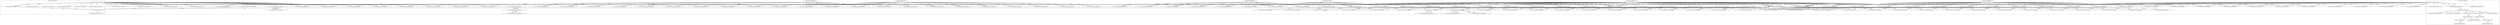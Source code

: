 digraph G {
	"10.1.80.1:47806#ServerID_OuterContainerID"->"1_fwatchdog#ServerID_76c96688d7-8jks8"[ label="GET" ];
	"10.1.80.1:46016#ServerID_OuterContainerID"->"1_fwatchdog#ServerID_8665dd9487-lgsqw"[ label="GET" ];
	"1_fwatchdog#ServerID_8665dd9487-lgsqw"->"10.1.80.1:46014#ServerID_OuterContainerID"[ label="RESPONSE" ];
	"10.1.80.1:46752#ServerID_OuterContainerID"->"1_fwatchdog#ServerID_6df85d7674-2kqrj"[ label="GET" ];
	"10.1.80.1:46014#ServerID_OuterContainerID"->"1_fwatchdog#ServerID_8665dd9487-lgsqw"[ label="GET" ];
	"1_fwatchdog#ServerID_76c96688d7-8jks8"->"10.1.80.1:47806#ServerID_OuterContainerID"[ label="RESPONSE" ];
	"10.1.80.1:47804#ServerID_OuterContainerID"->"1_fwatchdog#ServerID_76c96688d7-8jks8"[ label="GET" ];
	"1_fwatchdog#ServerID_76c96688d7-8jks8"->"10.1.80.1:47804#ServerID_OuterContainerID"[ label="RESPONSE" ];
	"1_fwatchdog#ServerID_8665dd9487-lgsqw"->"10.1.80.1:46016#ServerID_OuterContainerID"[ label="RESPONSE" ];
	"10.1.80.1:46750#ServerID_OuterContainerID"->"1_fwatchdog#ServerID_6df85d7674-2kqrj"[ label="GET" ];
	"1_fwatchdog#ServerID_6df85d7674-2kqrj"->"10.1.80.1:46752#ServerID_OuterContainerID"[ label="RESPONSE" ];
	"1_fwatchdog#ServerID_6df85d7674-2kqrj"->"10.1.80.1:46750#ServerID_OuterContainerID"[ label="RESPONSE" ];
	"10.1.80.1:60210#ServerID_OuterContainerID"->"1_fwatchdog#ServerID_5f846fd567-w7nbt"[ label="GET" ];
	"1_fwatchdog#ServerID_5f846fd567-w7nbt"->"10.1.80.1:60210#ServerID_OuterContainerID"[ label="RESPONSE" ];
	"10.1.80.1:60208#ServerID_OuterContainerID"->"1_fwatchdog#ServerID_5f846fd567-w7nbt"[ label="GET" ];
	"1_fwatchdog#ServerID_5f846fd567-w7nbt"->"10.1.80.1:60208#ServerID_OuterContainerID"[ label="RESPONSE" ];
	"10.1.80.1:47838#ServerID_OuterContainerID"->"1_fwatchdog#ServerID_76c96688d7-8jks8"[ label="GET" ];
	"10.1.80.1:47836#ServerID_OuterContainerID"->"1_fwatchdog#ServerID_76c96688d7-8jks8"[ label="GET" ];
	"1_fwatchdog#ServerID_76c96688d7-8jks8"->"10.1.80.1:47838#ServerID_OuterContainerID"[ label="RESPONSE" ];
	"1_fwatchdog#ServerID_76c96688d7-8jks8"->"10.1.80.1:47836#ServerID_OuterContainerID"[ label="RESPONSE" ];
	"10.1.80.1:46780#ServerID_OuterContainerID"->"1_fwatchdog#ServerID_6df85d7674-2kqrj"[ label="GET" ];
	"10.1.80.1:46778#ServerID_OuterContainerID"->"1_fwatchdog#ServerID_6df85d7674-2kqrj"[ label="GET" ];
	"1_fwatchdog#ServerID_6df85d7674-2kqrj"->"10.1.80.1:46778#ServerID_OuterContainerID"[ label="RESPONSE" ];
	"1_fwatchdog#ServerID_6df85d7674-2kqrj"->"10.1.80.1:46780#ServerID_OuterContainerID"[ label="RESPONSE" ];
	"10.1.80.1:46052#ServerID_OuterContainerID"->"1_fwatchdog#ServerID_8665dd9487-lgsqw"[ label="GET" ];
	"1_fwatchdog#ServerID_8665dd9487-lgsqw"->"10.1.80.1:46052#ServerID_OuterContainerID"[ label="RESPONSE" ];
	"10.1.80.1:60242#ServerID_OuterContainerID"->"1_fwatchdog#ServerID_5f846fd567-w7nbt"[ label="GET" ];
	"10.1.80.1:60240#ServerID_OuterContainerID"->"1_fwatchdog#ServerID_5f846fd567-w7nbt"[ label="GET" ];
	"10.1.80.1:46050#ServerID_OuterContainerID"->"1_fwatchdog#ServerID_8665dd9487-lgsqw"[ label="GET" ];
	"1_fwatchdog#ServerID_8665dd9487-lgsqw"->"10.1.80.1:46050#ServerID_OuterContainerID"[ label="RESPONSE" ];
	"1_fwatchdog#ServerID_5f846fd567-w7nbt"->"10.1.80.1:60240#ServerID_OuterContainerID"[ label="RESPONSE" ];
	"1_fwatchdog#ServerID_5f846fd567-w7nbt"->"10.1.80.1:60242#ServerID_OuterContainerID"[ label="RESPONSE" ];
	"10.1.80.1:47872#ServerID_OuterContainerID"->"1_fwatchdog#ServerID_76c96688d7-8jks8"[ label="GET" ];
	"10.1.80.1:47870#ServerID_OuterContainerID"->"1_fwatchdog#ServerID_76c96688d7-8jks8"[ label="GET" ];
	"1_fwatchdog#ServerID_76c96688d7-8jks8"->"10.1.80.1:47872#ServerID_OuterContainerID"[ label="RESPONSE" ];
	"1_fwatchdog#ServerID_76c96688d7-8jks8"->"10.1.80.1:47870#ServerID_OuterContainerID"[ label="RESPONSE" ];
	"10.1.80.1:46080#ServerID_OuterContainerID"->"1_fwatchdog#ServerID_8665dd9487-lgsqw"[ label="GET" ];
	"1_fwatchdog#ServerID_8665dd9487-lgsqw"->"10.1.80.1:46080#ServerID_OuterContainerID"[ label="RESPONSE" ];
	"10.1.80.1:46816#ServerID_OuterContainerID"->"1_fwatchdog#ServerID_6df85d7674-2kqrj"[ label="GET" ];
	"10.1.80.1:46814#ServerID_OuterContainerID"->"1_fwatchdog#ServerID_6df85d7674-2kqrj"[ label="GET" ];
	"1_fwatchdog#ServerID_6df85d7674-2kqrj"->"10.1.80.1:46816#ServerID_OuterContainerID"[ label="RESPONSE" ];
	"10.1.80.1:46086#ServerID_OuterContainerID"->"1_fwatchdog#ServerID_8665dd9487-lgsqw"[ label="GET" ];
	"1_fwatchdog#ServerID_6df85d7674-2kqrj"->"10.1.80.1:46814#ServerID_OuterContainerID"[ label="RESPONSE" ];
	"1_fwatchdog#ServerID_8665dd9487-lgsqw"->"10.1.80.1:46086#ServerID_OuterContainerID"[ label="RESPONSE" ];
	"10.1.80.1:60274#ServerID_OuterContainerID"->"1_fwatchdog#ServerID_5f846fd567-w7nbt"[ label="GET" ];
	"10.1.80.1:60276#ServerID_OuterContainerID"->"1_fwatchdog#ServerID_5f846fd567-w7nbt"[ label="GET" ];
	"1_fwatchdog#ServerID_5f846fd567-w7nbt"->"10.1.80.1:60276#ServerID_OuterContainerID"[ label="RESPONSE" ];
	"1_fwatchdog#ServerID_5f846fd567-w7nbt"->"10.1.80.1:60274#ServerID_OuterContainerID"[ label="RESPONSE" ];
	"10.1.80.247:46012#ServerID_OuterContainerID"->"1_fwatchdog#ServerID_6df85d7674-2kqrj"[ label="POST" ];
	"10.1.80.247:46018#ServerID_OuterContainerID"->"1_fwatchdog#ServerID_6df85d7674-2kqrj"[ label="POST" ];
	"10.1.80.247:46030#ServerID_OuterContainerID"->"1_fwatchdog#ServerID_6df85d7674-2kqrj"[ label="POST" ];
	"10.1.80.247:46040#ServerID_OuterContainerID"->"1_fwatchdog#ServerID_6df85d7674-2kqrj"[ label="POST" ];
	"10.1.80.247:46056#ServerID_OuterContainerID"->"1_fwatchdog#ServerID_6df85d7674-2kqrj"[ label="POST" ];
	"1_fwatchdog#ServerID_6df85d7674-2kqrj"->"gateway:8080#ServerID_OuterContainerID"[ label="POST" ];
	"1_fwatchdog#ServerID_6df85d7674-2kqrj"->"10.1.80.247:8080#ServerID_OuterContainerID"[ label="POST" ];
	"1_fwatchdog#ServerID_6df85d7674-2kqrj"->"gateway:8080#ServerID_OuterContainerID"[ label="POST" ];
	"1_fwatchdog#ServerID_6df85d7674-2kqrj"->"10.1.80.247:8080#ServerID_OuterContainerID"[ label="POST" ];
	"1_fwatchdog#ServerID_6df85d7674-2kqrj"->"gateway:8080#ServerID_OuterContainerID"[ label="POST" ];
	"1_fwatchdog#ServerID_6df85d7674-2kqrj"->"10.1.80.247:8080#ServerID_OuterContainerID"[ label="POST" ];
	"1_fwatchdog#ServerID_6df85d7674-2kqrj"->"gateway:8080#ServerID_OuterContainerID"[ label="POST" ];
	"1_fwatchdog#ServerID_6df85d7674-2kqrj"->"10.1.80.247:8080#ServerID_OuterContainerID"[ label="POST" ];
	"1_fwatchdog#ServerID_6df85d7674-2kqrj"->"10.1.80.247:8080#ServerID_OuterContainerID"[ label="POST" ];
	"1_fwatchdog#ServerID_6df85d7674-2kqrj"->"gateway:8080#ServerID_OuterContainerID"[ label="POST" ];
	"10.1.80.247:48036#ServerID_OuterContainerID"->"1_fwatchdog#ServerID_5f846fd567-w7nbt"[ label="POST" ];
	"10.1.80.247:46082#ServerID_OuterContainerID"->"1_fwatchdog#ServerID_6df85d7674-2kqrj"[ label="POST" ];
	"10.1.80.247:48048#ServerID_OuterContainerID"->"1_fwatchdog#ServerID_5f846fd567-w7nbt"[ label="POST" ];
	"10.1.80.247:48044#ServerID_OuterContainerID"->"1_fwatchdog#ServerID_5f846fd567-w7nbt"[ label="POST" ];
	"10.1.80.247:48052#ServerID_OuterContainerID"->"1_fwatchdog#ServerID_5f846fd567-w7nbt"[ label="POST" ];
	"10.1.80.247:48050#ServerID_OuterContainerID"->"1_fwatchdog#ServerID_5f846fd567-w7nbt"[ label="POST" ];
	"1_fwatchdog#ServerID_6df85d7674-2kqrj"->"gateway:8080#ServerID_OuterContainerID"[ label="POST" ];
	"1_fwatchdog#ServerID_6df85d7674-2kqrj"->"10.1.80.247:8080#ServerID_OuterContainerID"[ label="POST" ];
	"10.1.80.247:48072#ServerID_OuterContainerID"->"1_fwatchdog#ServerID_5f846fd567-w7nbt"[ label="POST" ];
	"1_fwatchdog#ServerID_5f846fd567-w7nbt"->"10.1.80.247:48036#ServerID_OuterContainerID"[ label="RESPONSE" ];
	"10.1.80.247:46134#ServerID_OuterContainerID"->"1_fwatchdog#ServerID_6df85d7674-2kqrj"[ label="POST" ];
	"10.1.80.247:8080#ServerID_OuterContainerID"->"1_fwatchdog#ServerID_6df85d7674-2kqrj"[ label="RESPONSE" ];
	"gateway:8080#ServerID_OuterContainerID"->"1_fwatchdog#ServerID_6df85d7674-2kqrj"[ label="RESPONSE" ];
	"1_fwatchdog#ServerID_5f846fd567-w7nbt"->"10.1.80.247:48044#ServerID_OuterContainerID"[ label="RESPONSE" ];
	"1_fwatchdog#ServerID_5f846fd567-w7nbt"->"10.1.80.247:48048#ServerID_OuterContainerID"[ label="RESPONSE" ];
	"1_fwatchdog#ServerID_5f846fd567-w7nbt"->"10.1.80.247:48050#ServerID_OuterContainerID"[ label="RESPONSE" ];
	"10.1.80.247:8080#ServerID_OuterContainerID"->"1_fwatchdog#ServerID_6df85d7674-2kqrj"[ label="RESPONSE" ];
	"gateway:8080#ServerID_OuterContainerID"->"1_fwatchdog#ServerID_6df85d7674-2kqrj"[ label="RESPONSE" ];
	"10.1.80.247:8080#ServerID_OuterContainerID"->"1_fwatchdog#ServerID_6df85d7674-2kqrj"[ label="RESPONSE" ];
	"gateway:8080#ServerID_OuterContainerID"->"1_fwatchdog#ServerID_6df85d7674-2kqrj"[ label="RESPONSE" ];
	"10.1.80.247:8080#ServerID_OuterContainerID"->"1_fwatchdog#ServerID_6df85d7674-2kqrj"[ label="RESPONSE" ];
	"gateway:8080#ServerID_OuterContainerID"->"1_fwatchdog#ServerID_6df85d7674-2kqrj"[ label="RESPONSE" ];
	"1_fwatchdog#ServerID_6df85d7674-2kqrj"->"10.1.80.247:46018#ServerID_OuterContainerID"[ label="RESPONSE" ];
	"1_fwatchdog#ServerID_6df85d7674-2kqrj"->"10.1.80.247:46030#ServerID_OuterContainerID"[ label="RESPONSE" ];
	"1_fwatchdog#ServerID_6df85d7674-2kqrj"->"10.1.80.247:46040#ServerID_OuterContainerID"[ label="RESPONSE" ];
	"1_fwatchdog#ServerID_6df85d7674-2kqrj"->"10.1.80.247:46056#ServerID_OuterContainerID"[ label="RESPONSE" ];
	"1_fwatchdog#ServerID_6df85d7674-2kqrj"->"gateway:8080#ServerID_OuterContainerID"[ label="POST" ];
	"1_fwatchdog#ServerID_6df85d7674-2kqrj"->"10.1.80.247:8080#ServerID_OuterContainerID"[ label="POST" ];
	"1_fwatchdog#ServerID_5f846fd567-w7nbt"->"10.1.80.247:48052#ServerID_OuterContainerID"[ label="RESPONSE" ];
	"10.1.80.247:8080#ServerID_OuterContainerID"->"1_fwatchdog#ServerID_6df85d7674-2kqrj"[ label="RESPONSE" ];
	"gateway:8080#ServerID_OuterContainerID"->"1_fwatchdog#ServerID_6df85d7674-2kqrj"[ label="RESPONSE" ];
	"10.1.80.247:48052#ServerID_OuterContainerID"->"1_fwatchdog#ServerID_5f846fd567-w7nbt"[ label="POST" ];
	"1_fwatchdog#ServerID_6df85d7674-2kqrj"->"10.1.80.247:46012#ServerID_OuterContainerID"[ label="RESPONSE" ];
	"1_fwatchdog#ServerID_5f846fd567-w7nbt"->"10.1.80.247:48052#ServerID_OuterContainerID"[ label="RESPONSE" ];
	"10.1.80.247:8080#ServerID_OuterContainerID"->"1_fwatchdog#ServerID_6df85d7674-2kqrj"[ label="RESPONSE" ];
	"gateway:8080#ServerID_OuterContainerID"->"1_fwatchdog#ServerID_6df85d7674-2kqrj"[ label="RESPONSE" ];
	"1_fwatchdog#ServerID_6df85d7674-2kqrj"->"10.1.80.247:46134#ServerID_OuterContainerID"[ label="RESPONSE" ];
	"1_fwatchdog#ServerID_5f846fd567-w7nbt"->"10.1.80.247:48072#ServerID_OuterContainerID"[ label="RESPONSE" ];
	"10.1.80.247:8080#ServerID_OuterContainerID"->"1_fwatchdog#ServerID_6df85d7674-2kqrj"[ label="RESPONSE" ];
	"gateway:8080#ServerID_OuterContainerID"->"1_fwatchdog#ServerID_6df85d7674-2kqrj"[ label="RESPONSE" ];
	"1_fwatchdog#ServerID_6df85d7674-2kqrj"->"10.1.80.247:46082#ServerID_OuterContainerID"[ label="RESPONSE" ];
	"10.1.80.247:46082#ServerID_OuterContainerID"->"1_fwatchdog#ServerID_6df85d7674-2kqrj"[ label="POST" ];
	"1_fwatchdog#ServerID_6df85d7674-2kqrj"->"gateway:8080#ServerID_OuterContainerID"[ label="POST" ];
	"1_fwatchdog#ServerID_6df85d7674-2kqrj"->"10.1.80.247:8080#ServerID_OuterContainerID"[ label="POST" ];
	"10.1.80.247:48072#ServerID_OuterContainerID"->"1_fwatchdog#ServerID_5f846fd567-w7nbt"[ label="POST" ];
	"1_fwatchdog#ServerID_6df85d7674-2kqrj"->"10.1.80.247:46082#ServerID_OuterContainerID"[ label="RESPONSE" ];
	"10.1.80.1:48040#ServerID_OuterContainerID"->"1_fwatchdog#ServerID_76c96688d7-8jks8"[ label="GET" ];
	"10.1.80.1:48038#ServerID_OuterContainerID"->"1_fwatchdog#ServerID_76c96688d7-8jks8"[ label="GET" ];
	"1_fwatchdog#ServerID_76c96688d7-8jks8"->"10.1.80.1:48038#ServerID_OuterContainerID"[ label="RESPONSE" ];
	"1_fwatchdog#ServerID_76c96688d7-8jks8"->"10.1.80.1:48040#ServerID_OuterContainerID"[ label="RESPONSE" ];
	"1_fwatchdog#ServerID_5f846fd567-w7nbt"->"10.1.80.247:48072#ServerID_OuterContainerID"[ label="RESPONSE" ];
	"10.1.80.247:8080#ServerID_OuterContainerID"->"1_fwatchdog#ServerID_6df85d7674-2kqrj"[ label="RESPONSE" ];
	"gateway:8080#ServerID_OuterContainerID"->"1_fwatchdog#ServerID_6df85d7674-2kqrj"[ label="RESPONSE" ];
	"10.1.80.247:46082#ServerID_OuterContainerID"->"1_fwatchdog#ServerID_6df85d7674-2kqrj"[ label="POST" ];
	"1_fwatchdog#ServerID_6df85d7674-2kqrj"->"gateway:8080#ServerID_OuterContainerID"[ label="POST" ];
	"1_fwatchdog#ServerID_6df85d7674-2kqrj"->"10.1.80.247:8080#ServerID_OuterContainerID"[ label="POST" ];
	"10.1.80.247:48072#ServerID_OuterContainerID"->"1_fwatchdog#ServerID_5f846fd567-w7nbt"[ label="POST" ];
	"1_fwatchdog#ServerID_5f846fd567-w7nbt"->"10.1.80.247:48072#ServerID_OuterContainerID"[ label="RESPONSE" ];
	"10.1.80.247:8080#ServerID_OuterContainerID"->"1_fwatchdog#ServerID_6df85d7674-2kqrj"[ label="RESPONSE" ];
	"gateway:8080#ServerID_OuterContainerID"->"1_fwatchdog#ServerID_6df85d7674-2kqrj"[ label="RESPONSE" ];
	"1_fwatchdog#ServerID_6df85d7674-2kqrj"->"10.1.80.247:46082#ServerID_OuterContainerID"[ label="RESPONSE" ];
	"10.1.80.1:46258#ServerID_OuterContainerID"->"1_fwatchdog#ServerID_8665dd9487-lgsqw"[ label="GET" ];
	"10.1.80.1:46256#ServerID_OuterContainerID"->"1_fwatchdog#ServerID_8665dd9487-lgsqw"[ label="GET" ];
	"1_fwatchdog#ServerID_8665dd9487-lgsqw"->"10.1.80.1:46256#ServerID_OuterContainerID"[ label="RESPONSE" ];
	"1_fwatchdog#ServerID_8665dd9487-lgsqw"->"10.1.80.1:46258#ServerID_OuterContainerID"[ label="RESPONSE" ];
	"10.1.80.1:46994#ServerID_OuterContainerID"->"1_fwatchdog#ServerID_6df85d7674-2kqrj"[ label="GET" ];
	"10.1.80.1:46992#ServerID_OuterContainerID"->"1_fwatchdog#ServerID_6df85d7674-2kqrj"[ label="GET" ];
	"1_fwatchdog#ServerID_6df85d7674-2kqrj"->"10.1.80.1:46994#ServerID_OuterContainerID"[ label="RESPONSE" ];
	"1_fwatchdog#ServerID_6df85d7674-2kqrj"->"10.1.80.1:46992#ServerID_OuterContainerID"[ label="RESPONSE" ];
	"10.1.80.1:60452#ServerID_OuterContainerID"->"1_fwatchdog#ServerID_5f846fd567-w7nbt"[ label="GET" ];
	"1_fwatchdog#ServerID_5f846fd567-w7nbt"->"10.1.80.1:60452#ServerID_OuterContainerID"[ label="RESPONSE" ];
	"10.1.80.1:60450#ServerID_OuterContainerID"->"1_fwatchdog#ServerID_5f846fd567-w7nbt"[ label="GET" ];
	"1_fwatchdog#ServerID_5f846fd567-w7nbt"->"10.1.80.1:60450#ServerID_OuterContainerID"[ label="RESPONSE" ];
	"10.1.80.247:46082#ServerID_OuterContainerID"->"1_fwatchdog#ServerID_6df85d7674-2kqrj"[ label="POST" ];
	"1_fwatchdog#ServerID_6df85d7674-2kqrj"->"gateway:8080#ServerID_OuterContainerID"[ label="POST" ];
	"1_fwatchdog#ServerID_6df85d7674-2kqrj"->"10.1.80.247:8080#ServerID_OuterContainerID"[ label="POST" ];
	"1_fwatchdog#ServerID_5f846fd567-w7nbt"->"10.1.80.247:48072#ServerID_OuterContainerID"[ label="RESPONSE" ];
	"10.1.80.247:48072#ServerID_OuterContainerID"->"1_fwatchdog#ServerID_5f846fd567-w7nbt"[ label="POST" ];
	"10.1.80.247:8080#ServerID_OuterContainerID"->"1_fwatchdog#ServerID_6df85d7674-2kqrj"[ label="RESPONSE" ];
	"gateway:8080#ServerID_OuterContainerID"->"1_fwatchdog#ServerID_6df85d7674-2kqrj"[ label="RESPONSE" ];
	"1_fwatchdog#ServerID_6df85d7674-2kqrj"->"10.1.80.247:46082#ServerID_OuterContainerID"[ label="RESPONSE" ];
	"10.1.80.247:46082#ServerID_OuterContainerID"->"1_fwatchdog#ServerID_6df85d7674-2kqrj"[ label="POST" ];
	"1_fwatchdog#ServerID_6df85d7674-2kqrj"->"gateway:8080#ServerID_OuterContainerID"[ label="POST" ];
	"10.1.80.247:48072#ServerID_OuterContainerID"->"1_fwatchdog#ServerID_5f846fd567-w7nbt"[ label="POST" ];
	"1_fwatchdog#ServerID_6df85d7674-2kqrj"->"10.1.80.247:8080#ServerID_OuterContainerID"[ label="POST" ];
	"1_fwatchdog#ServerID_5f846fd567-w7nbt"->"10.1.80.247:48072#ServerID_OuterContainerID"[ label="RESPONSE" ];
	"gateway:8080#ServerID_OuterContainerID"->"1_fwatchdog#ServerID_6df85d7674-2kqrj"[ label="RESPONSE" ];
	"10.1.80.247:8080#ServerID_OuterContainerID"->"1_fwatchdog#ServerID_6df85d7674-2kqrj"[ label="RESPONSE" ];
	"1_fwatchdog#ServerID_6df85d7674-2kqrj"->"10.1.80.247:46082#ServerID_OuterContainerID"[ label="RESPONSE" ];
	"10.1.80.247:46082#ServerID_OuterContainerID"->"1_fwatchdog#ServerID_6df85d7674-2kqrj"[ label="POST" ];
	"1_fwatchdog#ServerID_6df85d7674-2kqrj"->"gateway:8080#ServerID_OuterContainerID"[ label="POST" ];
	"1_fwatchdog#ServerID_6df85d7674-2kqrj"->"10.1.80.247:8080#ServerID_OuterContainerID"[ label="POST" ];
	"10.1.80.247:48072#ServerID_OuterContainerID"->"1_fwatchdog#ServerID_5f846fd567-w7nbt"[ label="POST" ];
	"1_fwatchdog#ServerID_5f846fd567-w7nbt"->"10.1.80.247:48072#ServerID_OuterContainerID"[ label="RESPONSE" ];
	"10.1.80.247:8080#ServerID_OuterContainerID"->"1_fwatchdog#ServerID_6df85d7674-2kqrj"[ label="RESPONSE" ];
	"gateway:8080#ServerID_OuterContainerID"->"1_fwatchdog#ServerID_6df85d7674-2kqrj"[ label="RESPONSE" ];
	"1_fwatchdog#ServerID_6df85d7674-2kqrj"->"10.1.80.247:46082#ServerID_OuterContainerID"[ label="RESPONSE" ];
	"10.1.80.247:46082#ServerID_OuterContainerID"->"1_fwatchdog#ServerID_6df85d7674-2kqrj"[ label="POST" ];
	"1_fwatchdog#ServerID_6df85d7674-2kqrj"->"gateway:8080#ServerID_OuterContainerID"[ label="POST" ];
	"1_fwatchdog#ServerID_6df85d7674-2kqrj"->"10.1.80.247:8080#ServerID_OuterContainerID"[ label="POST" ];
	"1_fwatchdog#ServerID_5f846fd567-w7nbt"->"10.1.80.247:48072#ServerID_OuterContainerID"[ label="RESPONSE" ];
	"10.1.80.247:48072#ServerID_OuterContainerID"->"1_fwatchdog#ServerID_5f846fd567-w7nbt"[ label="POST" ];
	"10.1.80.247:8080#ServerID_OuterContainerID"->"1_fwatchdog#ServerID_6df85d7674-2kqrj"[ label="RESPONSE" ];
	"gateway:8080#ServerID_OuterContainerID"->"1_fwatchdog#ServerID_6df85d7674-2kqrj"[ label="RESPONSE" ];
	"1_fwatchdog#ServerID_6df85d7674-2kqrj"->"10.1.80.247:46082#ServerID_OuterContainerID"[ label="RESPONSE" ];
	"10.1.80.247:46082#ServerID_OuterContainerID"->"1_fwatchdog#ServerID_6df85d7674-2kqrj"[ label="POST" ];
	"1_fwatchdog#ServerID_6df85d7674-2kqrj"->"gateway:8080#ServerID_OuterContainerID"[ label="POST" ];
	"1_fwatchdog#ServerID_6df85d7674-2kqrj"->"10.1.80.247:8080#ServerID_OuterContainerID"[ label="POST" ];
	"10.1.80.247:48072#ServerID_OuterContainerID"->"1_fwatchdog#ServerID_5f846fd567-w7nbt"[ label="POST" ];
	"10.1.80.1:47774#ServerID_OuterContainerID"->"1_fwatchdog#ServerID_90667071e782"[ label="read" ];
	"1_fwatchdog#ServerID_5f846fd567-w7nbt"->"10.1.80.247:48072#ServerID_OuterContainerID"[ label="RESPONSE" ];
	"10.1.80.247:8080#ServerID_OuterContainerID"->"1_fwatchdog#ServerID_6df85d7674-2kqrj"[ label="RESPONSE" ];
	"gateway:8080#ServerID_OuterContainerID"->"1_fwatchdog#ServerID_6df85d7674-2kqrj"[ label="RESPONSE" ];
	"1_fwatchdog#ServerID_6df85d7674-2kqrj"->"10.1.80.247:46082#ServerID_OuterContainerID"[ label="RESPONSE" ];
	"10.1.80.247:46082#ServerID_OuterContainerID"->"1_fwatchdog#ServerID_6df85d7674-2kqrj"[ label="POST" ];
	"1_fwatchdog#ServerID_6df85d7674-2kqrj"->"gateway:8080#ServerID_OuterContainerID"[ label="POST" ];
	"1_fwatchdog#ServerID_6df85d7674-2kqrj"->"10.1.80.247:8080#ServerID_OuterContainerID"[ label="POST" ];
	"10.1.80.247:48072#ServerID_OuterContainerID"->"1_fwatchdog#ServerID_5f846fd567-w7nbt"[ label="POST" ];
	"1_fwatchdog#ServerID_5f846fd567-w7nbt"->"10.1.80.247:48072#ServerID_OuterContainerID"[ label="RESPONSE" ];
	"10.1.80.247:8080#ServerID_OuterContainerID"->"1_fwatchdog#ServerID_6df85d7674-2kqrj"[ label="RESPONSE" ];
	"gateway:8080#ServerID_OuterContainerID"->"1_fwatchdog#ServerID_6df85d7674-2kqrj"[ label="RESPONSE" ];
	"1_fwatchdog#ServerID_6df85d7674-2kqrj"->"10.1.80.247:46082#ServerID_OuterContainerID"[ label="RESPONSE" ];
	"10.1.80.247:46082#ServerID_OuterContainerID"->"1_fwatchdog#ServerID_6df85d7674-2kqrj"[ label="POST" ];
	"1_fwatchdog#ServerID_6df85d7674-2kqrj"->"gateway:8080#ServerID_OuterContainerID"[ label="POST" ];
	"1_fwatchdog#ServerID_6df85d7674-2kqrj"->"10.1.80.247:8080#ServerID_OuterContainerID"[ label="POST" ];
	"10.1.80.247:48072#ServerID_OuterContainerID"->"1_fwatchdog#ServerID_5f846fd567-w7nbt"[ label="POST" ];
	"1_fwatchdog#ServerID_5f846fd567-w7nbt"->"10.1.80.247:48072#ServerID_OuterContainerID"[ label="RESPONSE" ];
	"10.1.80.247:8080#ServerID_OuterContainerID"->"1_fwatchdog#ServerID_6df85d7674-2kqrj"[ label="RESPONSE" ];
	"gateway:8080#ServerID_OuterContainerID"->"1_fwatchdog#ServerID_6df85d7674-2kqrj"[ label="RESPONSE" ];
	"1_fwatchdog#ServerID_6df85d7674-2kqrj"->"10.1.80.247:46082#ServerID_OuterContainerID"[ label="RESPONSE" ];
	"10.1.80.247:46082#ServerID_OuterContainerID"->"1_fwatchdog#ServerID_6df85d7674-2kqrj"[ label="POST" ];
	"1_fwatchdog#ServerID_6df85d7674-2kqrj"->"gateway:8080#ServerID_OuterContainerID"[ label="POST" ];
	"1_fwatchdog#ServerID_6df85d7674-2kqrj"->"10.1.80.247:8080#ServerID_OuterContainerID"[ label="POST" ];
	"10.1.80.247:48072#ServerID_OuterContainerID"->"1_fwatchdog#ServerID_5f846fd567-w7nbt"[ label="POST" ];
	"1_fwatchdog#ServerID_5f846fd567-w7nbt"->"10.1.80.247:48072#ServerID_OuterContainerID"[ label="RESPONSE" ];
	"10.1.80.247:8080#ServerID_OuterContainerID"->"1_fwatchdog#ServerID_6df85d7674-2kqrj"[ label="RESPONSE" ];
	"gateway:8080#ServerID_OuterContainerID"->"1_fwatchdog#ServerID_6df85d7674-2kqrj"[ label="RESPONSE" ];
	"1_fwatchdog#ServerID_6df85d7674-2kqrj"->"10.1.80.247:46082#ServerID_OuterContainerID"[ label="RESPONSE" ];
	"10.1.80.247:46082#ServerID_OuterContainerID"->"1_fwatchdog#ServerID_6df85d7674-2kqrj"[ label="POST" ];
	"1_fwatchdog#ServerID_6df85d7674-2kqrj"->"gateway:8080#ServerID_OuterContainerID"[ label="POST" ];
	"1_fwatchdog#ServerID_6df85d7674-2kqrj"->"10.1.80.247:8080#ServerID_OuterContainerID"[ label="POST" ];
	"10.1.80.247:48072#ServerID_OuterContainerID"->"1_fwatchdog#ServerID_5f846fd567-w7nbt"[ label="POST" ];
	"1_fwatchdog#ServerID_5f846fd567-w7nbt"->"10.1.80.247:48072#ServerID_OuterContainerID"[ label="RESPONSE" ];
	"10.1.80.247:8080#ServerID_OuterContainerID"->"1_fwatchdog#ServerID_6df85d7674-2kqrj"[ label="RESPONSE" ];
	"gateway:8080#ServerID_OuterContainerID"->"1_fwatchdog#ServerID_6df85d7674-2kqrj"[ label="RESPONSE" ];
	"1_fwatchdog#ServerID_6df85d7674-2kqrj"->"10.1.80.247:46082#ServerID_OuterContainerID"[ label="RESPONSE" ];
	"10.1.80.247:46082#ServerID_OuterContainerID"->"1_fwatchdog#ServerID_6df85d7674-2kqrj"[ label="POST" ];
	"1_fwatchdog#ServerID_6df85d7674-2kqrj"->"gateway:8080#ServerID_OuterContainerID"[ label="POST" ];
	"1_fwatchdog#ServerID_6df85d7674-2kqrj"->"10.1.80.247:8080#ServerID_OuterContainerID"[ label="POST" ];
	"10.1.80.247:48208#ServerID_OuterContainerID"->"1_fwatchdog#ServerID_5f846fd567-w7nbt"[ label="POST" ];
	"1_fwatchdog#ServerID_5f846fd567-w7nbt"->"10.1.80.247:48208#ServerID_OuterContainerID"[ label="RESPONSE" ];
	"10.1.80.247:8080#ServerID_OuterContainerID"->"1_fwatchdog#ServerID_6df85d7674-2kqrj"[ label="RESPONSE" ];
	"gateway:8080#ServerID_OuterContainerID"->"1_fwatchdog#ServerID_6df85d7674-2kqrj"[ label="RESPONSE" ];
	"1_fwatchdog#ServerID_6df85d7674-2kqrj"->"10.1.80.247:46082#ServerID_OuterContainerID"[ label="RESPONSE" ];
	"10.1.80.247:46082#ServerID_OuterContainerID"->"1_fwatchdog#ServerID_6df85d7674-2kqrj"[ label="POST" ];
	"1_fwatchdog#ServerID_6df85d7674-2kqrj"->"gateway:8080#ServerID_OuterContainerID"[ label="POST" ];
	"1_fwatchdog#ServerID_6df85d7674-2kqrj"->"10.1.80.247:8080#ServerID_OuterContainerID"[ label="POST" ];
	"10.1.80.247:48208#ServerID_OuterContainerID"->"1_fwatchdog#ServerID_5f846fd567-w7nbt"[ label="POST" ];
	"1_fwatchdog#ServerID_5f846fd567-w7nbt"->"10.1.80.247:48208#ServerID_OuterContainerID"[ label="RESPONSE" ];
	"10.1.80.247:8080#ServerID_OuterContainerID"->"1_fwatchdog#ServerID_6df85d7674-2kqrj"[ label="RESPONSE" ];
	"gateway:8080#ServerID_OuterContainerID"->"1_fwatchdog#ServerID_6df85d7674-2kqrj"[ label="RESPONSE" ];
	"1_fwatchdog#ServerID_6df85d7674-2kqrj"->"10.1.80.247:46082#ServerID_OuterContainerID"[ label="RESPONSE" ];
	"10.1.80.1:48158#ServerID_OuterContainerID"->"1_fwatchdog#ServerID_76c96688d7-8jks8"[ label="GET" ];
	"1_fwatchdog#ServerID_76c96688d7-8jks8"->"10.1.80.1:48158#ServerID_OuterContainerID"[ label="RESPONSE" ];
	"10.1.80.1:48160#ServerID_OuterContainerID"->"1_fwatchdog#ServerID_76c96688d7-8jks8"[ label="GET" ];
	"1_fwatchdog#ServerID_76c96688d7-8jks8"->"10.1.80.1:48160#ServerID_OuterContainerID"[ label="RESPONSE" ];
	"10.1.80.1:46370#ServerID_OuterContainerID"->"1_fwatchdog#ServerID_8665dd9487-lgsqw"[ label="GET" ];
	"1_fwatchdog#ServerID_8665dd9487-lgsqw"->"10.1.80.1:46370#ServerID_OuterContainerID"[ label="RESPONSE" ];
	"10.1.80.1:46368#ServerID_OuterContainerID"->"1_fwatchdog#ServerID_8665dd9487-lgsqw"[ label="GET" ];
	"10.1.80.1:47104#ServerID_OuterContainerID"->"1_fwatchdog#ServerID_6df85d7674-2kqrj"[ label="GET" ];
	"1_fwatchdog#ServerID_8665dd9487-lgsqw"->"10.1.80.1:46368#ServerID_OuterContainerID"[ label="RESPONSE" ];
	"1_fwatchdog#ServerID_6df85d7674-2kqrj"->"10.1.80.1:47104#ServerID_OuterContainerID"[ label="RESPONSE" ];
	"10.1.80.1:47106#ServerID_OuterContainerID"->"1_fwatchdog#ServerID_6df85d7674-2kqrj"[ label="GET" ];
	"1_fwatchdog#ServerID_6df85d7674-2kqrj"->"10.1.80.1:47106#ServerID_OuterContainerID"[ label="RESPONSE" ];
	"10.1.80.1:60564#ServerID_OuterContainerID"->"1_fwatchdog#ServerID_5f846fd567-w7nbt"[ label="GET" ];
	"10.1.80.1:60562#ServerID_OuterContainerID"->"1_fwatchdog#ServerID_5f846fd567-w7nbt"[ label="GET" ];
	"1_fwatchdog#ServerID_5f846fd567-w7nbt"->"10.1.80.1:60564#ServerID_OuterContainerID"[ label="RESPONSE" ];
	"1_fwatchdog#ServerID_5f846fd567-w7nbt"->"10.1.80.1:60562#ServerID_OuterContainerID"[ label="RESPONSE" ];
	"10.1.80.1:48186#ServerID_OuterContainerID"->"1_fwatchdog#ServerID_76c96688d7-8jks8"[ label="GET" ];
	"10.1.80.1:48184#ServerID_OuterContainerID"->"1_fwatchdog#ServerID_76c96688d7-8jks8"[ label="GET" ];
	"1_fwatchdog#ServerID_76c96688d7-8jks8"->"10.1.80.1:48186#ServerID_OuterContainerID"[ label="RESPONSE" ];
	"1_fwatchdog#ServerID_76c96688d7-8jks8"->"10.1.80.1:48184#ServerID_OuterContainerID"[ label="RESPONSE" ];
	"10.1.80.1:46396#ServerID_OuterContainerID"->"1_fwatchdog#ServerID_8665dd9487-lgsqw"[ label="GET" ];
	"1_fwatchdog#ServerID_8665dd9487-lgsqw"->"10.1.80.1:46396#ServerID_OuterContainerID"[ label="RESPONSE" ];
	"10.1.80.1:46394#ServerID_OuterContainerID"->"1_fwatchdog#ServerID_8665dd9487-lgsqw"[ label="GET" ];
	"1_fwatchdog#ServerID_8665dd9487-lgsqw"->"10.1.80.1:46394#ServerID_OuterContainerID"[ label="RESPONSE" ];
	"10.1.80.1:47132#ServerID_OuterContainerID"->"1_fwatchdog#ServerID_6df85d7674-2kqrj"[ label="GET" ];
	"1_fwatchdog#ServerID_6df85d7674-2kqrj"->"10.1.80.1:47132#ServerID_OuterContainerID"[ label="RESPONSE" ];
	"10.1.80.1:47130#ServerID_OuterContainerID"->"1_fwatchdog#ServerID_6df85d7674-2kqrj"[ label="GET" ];
	"1_fwatchdog#ServerID_6df85d7674-2kqrj"->"10.1.80.1:47130#ServerID_OuterContainerID"[ label="RESPONSE" ];
	"10.1.80.1:60590#ServerID_OuterContainerID"->"1_fwatchdog#ServerID_5f846fd567-w7nbt"[ label="GET" ];
	"10.1.80.1:60588#ServerID_OuterContainerID"->"1_fwatchdog#ServerID_5f846fd567-w7nbt"[ label="GET" ];
	"1_fwatchdog#ServerID_5f846fd567-w7nbt"->"10.1.80.1:60590#ServerID_OuterContainerID"[ label="RESPONSE" ];
	"1_fwatchdog#ServerID_5f846fd567-w7nbt"->"10.1.80.1:60588#ServerID_OuterContainerID"[ label="RESPONSE" ];
	"1_fwatchdog#ServerID_90667071e782"->"10.1.80.1:47774#ServerID_OuterContainerID"[ label="write" ];
	"10.1.80.1:47776#ServerID_OuterContainerID"->"1_fwatchdog#ServerID_90667071e782"[ label="read" ];
	"1_fwatchdog#ServerID_90667071e782"->"10.1.80.1:47776#ServerID_OuterContainerID"[ label="write" ];
	"10.1.80.1:45984#ServerID_OuterContainerID"->"1_fwatchdog#ServerID_c437f7cecfb6"[ label="read" ];
	"10.1.80.1:45986#ServerID_OuterContainerID"->"1_fwatchdog#ServerID_c437f7cecfb6"[ label="read" ];
	"1_fwatchdog#ServerID_c437f7cecfb6"->"10.1.80.1:45986#ServerID_OuterContainerID"[ label="write" ];
	"10.1.80.1:46720#ServerID_OuterContainerID"->"1_fwatchdog#ServerID_34e86192c217"[ label="read" ];
	"1_fwatchdog#ServerID_c437f7cecfb6"->"10.1.80.1:45984#ServerID_OuterContainerID"[ label="write" ];
	"10.1.80.1:46722#ServerID_OuterContainerID"->"1_fwatchdog#ServerID_34e86192c217"[ label="read" ];
	"1_fwatchdog#ServerID_34e86192c217"->"10.1.80.1:46722#ServerID_OuterContainerID"[ label="write" ];
	"10.1.80.1:60178#ServerID_OuterContainerID"->"1_fwatchdog#ServerID_e56b6537e2d5"[ label="read" ];
	"1_fwatchdog#ServerID_34e86192c217"->"10.1.80.1:46720#ServerID_OuterContainerID"[ label="write" ];
	"10.1.80.1:60180#ServerID_OuterContainerID"->"1_fwatchdog#ServerID_e56b6537e2d5"[ label="read" ];
	"1_fwatchdog#ServerID_e56b6537e2d5"->"10.1.80.1:60180#ServerID_OuterContainerID"[ label="write" ];
	"1_fwatchdog#ServerID_e56b6537e2d5"->"10.1.80.1:60178#ServerID_OuterContainerID"[ label="write" ];
	"10.1.80.1:47806#ServerID_OuterContainerID"->"1_fwatchdog#ServerID_90667071e782"[ label="read" ];
	"1_fwatchdog#ServerID_90667071e782"->"10.1.80.1:47806#ServerID_OuterContainerID"[ label="write" ];
	"10.1.80.1:47804#ServerID_OuterContainerID"->"1_fwatchdog#ServerID_90667071e782"[ label="read" ];
	"1_fwatchdog#ServerID_90667071e782"->"10.1.80.1:47804#ServerID_OuterContainerID"[ label="write" ];
	"10.1.80.1:46016#ServerID_OuterContainerID"->"1_fwatchdog#ServerID_c437f7cecfb6"[ label="read" ];
	"10.1.80.1:46014#ServerID_OuterContainerID"->"1_fwatchdog#ServerID_c437f7cecfb6"[ label="read" ];
	"10.1.80.1:46750#ServerID_OuterContainerID"->"1_fwatchdog#ServerID_34e86192c217"[ label="read" ];
	"1_fwatchdog#ServerID_c437f7cecfb6"->"10.1.80.1:46014#ServerID_OuterContainerID"[ label="write" ];
	"10.1.80.1:46752#ServerID_OuterContainerID"->"1_fwatchdog#ServerID_34e86192c217"[ label="read" ];
	"1_fwatchdog#ServerID_c437f7cecfb6"->"10.1.80.1:46016#ServerID_OuterContainerID"[ label="write" ];
	"1_fwatchdog#ServerID_34e86192c217"->"10.1.80.1:46752#ServerID_OuterContainerID"[ label="write" ];
	"10.1.80.1:60208#ServerID_OuterContainerID"->"1_fwatchdog#ServerID_e56b6537e2d5"[ label="read" ];
	"1_fwatchdog#ServerID_34e86192c217"->"10.1.80.1:46750#ServerID_OuterContainerID"[ label="write" ];
	"10.1.80.1:60210#ServerID_OuterContainerID"->"1_fwatchdog#ServerID_e56b6537e2d5"[ label="read" ];
	"1_fwatchdog#ServerID_e56b6537e2d5"->"10.1.80.1:60210#ServerID_OuterContainerID"[ label="write" ];
	"1_fwatchdog#ServerID_e56b6537e2d5"->"10.1.80.1:60208#ServerID_OuterContainerID"[ label="write" ];
	"10.1.80.1:47836#ServerID_OuterContainerID"->"1_fwatchdog#ServerID_90667071e782"[ label="read" ];
	"10.1.80.1:47838#ServerID_OuterContainerID"->"1_fwatchdog#ServerID_90667071e782"[ label="read" ];
	"1_fwatchdog#ServerID_90667071e782"->"10.1.80.1:47838#ServerID_OuterContainerID"[ label="write" ];
	"1_fwatchdog#ServerID_90667071e782"->"10.1.80.1:47836#ServerID_OuterContainerID"[ label="write" ];
	"10.1.80.1:46778#ServerID_OuterContainerID"->"1_fwatchdog#ServerID_34e86192c217"[ label="read" ];
	"10.1.80.1:46780#ServerID_OuterContainerID"->"1_fwatchdog#ServerID_34e86192c217"[ label="read" ];
	"1_fwatchdog#ServerID_34e86192c217"->"10.1.80.1:46778#ServerID_OuterContainerID"[ label="write" ];
	"1_fwatchdog#ServerID_34e86192c217"->"10.1.80.1:46780#ServerID_OuterContainerID"[ label="write" ];
	"10.1.80.1:46052#ServerID_OuterContainerID"->"1_fwatchdog#ServerID_c437f7cecfb6"[ label="read" ];
	"1_fwatchdog#ServerID_c437f7cecfb6"->"10.1.80.1:46052#ServerID_OuterContainerID"[ label="write" ];
	"10.1.80.1:46050#ServerID_OuterContainerID"->"1_fwatchdog#ServerID_c437f7cecfb6"[ label="read" ];
	"10.1.80.1:60242#ServerID_OuterContainerID"->"1_fwatchdog#ServerID_e56b6537e2d5"[ label="read" ];
	"10.1.80.1:60240#ServerID_OuterContainerID"->"1_fwatchdog#ServerID_e56b6537e2d5"[ label="read" ];
	"1_fwatchdog#ServerID_c437f7cecfb6"->"10.1.80.1:46050#ServerID_OuterContainerID"[ label="write" ];
	"1_fwatchdog#ServerID_e56b6537e2d5"->"10.1.80.1:60240#ServerID_OuterContainerID"[ label="write" ];
	"1_fwatchdog#ServerID_e56b6537e2d5"->"10.1.80.1:60242#ServerID_OuterContainerID"[ label="write" ];
	"10.1.80.1:47870#ServerID_OuterContainerID"->"1_fwatchdog#ServerID_90667071e782"[ label="read" ];
	"10.1.80.1:47872#ServerID_OuterContainerID"->"1_fwatchdog#ServerID_90667071e782"[ label="read" ];
	"1_fwatchdog#ServerID_90667071e782"->"10.1.80.1:47872#ServerID_OuterContainerID"[ label="write" ];
	"1_fwatchdog#ServerID_90667071e782"->"10.1.80.1:47870#ServerID_OuterContainerID"[ label="write" ];
	"10.1.80.1:46080#ServerID_OuterContainerID"->"1_fwatchdog#ServerID_c437f7cecfb6"[ label="read" ];
	"1_fwatchdog#ServerID_c437f7cecfb6"->"10.1.80.1:46080#ServerID_OuterContainerID"[ label="write" ];
	"10.1.80.1:46086#ServerID_OuterContainerID"->"1_fwatchdog#ServerID_c437f7cecfb6"[ label="read" ];
	"10.1.80.1:46816#ServerID_OuterContainerID"->"1_fwatchdog#ServerID_34e86192c217"[ label="read" ];
	"1_fwatchdog#ServerID_34e86192c217"->"10.1.80.1:46816#ServerID_OuterContainerID"[ label="write" ];
	"10.1.80.1:46814#ServerID_OuterContainerID"->"1_fwatchdog#ServerID_34e86192c217"[ label="read" ];
	"1_fwatchdog#ServerID_34e86192c217"->"10.1.80.1:46814#ServerID_OuterContainerID"[ label="write" ];
	"1_fwatchdog#ServerID_c437f7cecfb6"->"10.1.80.1:46086#ServerID_OuterContainerID"[ label="write" ];
	"10.1.80.1:60276#ServerID_OuterContainerID"->"1_fwatchdog#ServerID_e56b6537e2d5"[ label="read" ];
	"1_fwatchdog#ServerID_e56b6537e2d5"->"10.1.80.1:60276#ServerID_OuterContainerID"[ label="write" ];
	"10.1.80.1:60274#ServerID_OuterContainerID"->"1_fwatchdog#ServerID_e56b6537e2d5"[ label="read" ];
	"1_fwatchdog#ServerID_e56b6537e2d5"->"10.1.80.1:60274#ServerID_OuterContainerID"[ label="write" ];
	"10.1.80.247:46012#ServerID_OuterContainerID"->"1_fwatchdog#ServerID_34e86192c217"[ label="read" ];
	"1_fwatchdog#ServerID_34e86192c217"->"pipe:[331683131]#ServerID_34e86192c217"[ label="write" ];
	"10.1.80.247:46018#ServerID_OuterContainerID"->"1_fwatchdog#ServerID_34e86192c217"[ label="read" ];
	"1_fwatchdog#ServerID_34e86192c217"->"localhost:3000#ServerID_34e86192c217"[ label="connect" ];
	"localhost:3000#ServerID_34e86192c217"->"1_fwatchdog#ServerID_34e86192c217"[ label="read" ];
	"1_fwatchdog#ServerID_34e86192c217"->"localhost:3000#ServerID_34e86192c217"[ label="write" ];
	"10.1.80.247:46030#ServerID_OuterContainerID"->"1_fwatchdog#ServerID_34e86192c217"[ label="read" ];
	"localhost:3000#ServerID_34e86192c217"->"10_node#ServerID_34e86192c217"[ label="read" ];
	"10.1.80.247:46040#ServerID_OuterContainerID"->"1_fwatchdog#ServerID_34e86192c217"[ label="read" ];
	"10_node#ServerID_34e86192c217"->"pipe:[331683264]#ServerID_34e86192c217"[ label="write" ];
	"/etc/hosts#ServerID_34e86192c217"->"10_node#ServerID_34e86192c217"[ label="read" ];
	"10_node#ServerID_34e86192c217"->"10.152.183.10:53#ServerID_OuterContainerID"[ label="sendto" ];
	"/etc/resolv.conf#ServerID_34e86192c217"->"10_node#ServerID_34e86192c217"[ label="read" ];
	"10.1.80.247:46056#ServerID_OuterContainerID"->"1_fwatchdog#ServerID_34e86192c217"[ label="read" ];
	"10.152.183.10:53#ServerID_OuterContainerID"->"10_node#ServerID_34e86192c217"[ label="recvfrom" ];
	"10_node#ServerID_34e86192c217"->"gateway:8080#ServerID_OuterContainerID"[ label="connect" ];
	"10.1.80.247:48036#ServerID_OuterContainerID"->"1_fwatchdog#ServerID_e56b6537e2d5"[ label="read" ];
	"1_fwatchdog#ServerID_e56b6537e2d5"->"pipe:[331682316]#ServerID_e56b6537e2d5"[ label="write" ];
	"1_fwatchdog#ServerID_e56b6537e2d5"->"localhost:3000#ServerID_e56b6537e2d5"[ label="connect" ];
	"10.1.80.247:48050#ServerID_OuterContainerID"->"1_fwatchdog#ServerID_e56b6537e2d5"[ label="read" ];
	"10.1.80.247:48044#ServerID_OuterContainerID"->"1_fwatchdog#ServerID_e56b6537e2d5"[ label="read" ];
	"10.1.80.247:48048#ServerID_OuterContainerID"->"1_fwatchdog#ServerID_e56b6537e2d5"[ label="read" ];
	"localhost:3000#ServerID_e56b6537e2d5"->"1_fwatchdog#ServerID_e56b6537e2d5"[ label="read" ];
	"1_fwatchdog#ServerID_e56b6537e2d5"->"localhost:3000#ServerID_e56b6537e2d5"[ label="write" ];
	"10.1.80.247:48052#ServerID_OuterContainerID"->"1_fwatchdog#ServerID_e56b6537e2d5"[ label="read" ];
	"10.1.80.247:46082#ServerID_OuterContainerID"->"1_fwatchdog#ServerID_34e86192c217"[ label="read" ];
	"localhost:3000#ServerID_e56b6537e2d5"->"12_node#ServerID_e56b6537e2d5"[ label="read" ];
	"12_node#ServerID_e56b6537e2d5"->"pipe:[331682415]#ServerID_e56b6537e2d5"[ label="write" ];
	"10.1.80.247:48072#ServerID_OuterContainerID"->"1_fwatchdog#ServerID_e56b6537e2d5"[ label="read" ];
	"1_fwatchdog#ServerID_e56b6537e2d5"->"pipe:[331682317]#ServerID_e56b6537e2d5"[ label="write" ];
	"1_fwatchdog#ServerID_e56b6537e2d5"->"10.1.80.247:48036#ServerID_OuterContainerID"[ label="write" ];
	"10.1.80.247:46134#ServerID_OuterContainerID"->"1_fwatchdog#ServerID_34e86192c217"[ label="read" ];
	"gateway:8080#ServerID_OuterContainerID"->"10_node#ServerID_34e86192c217"[ label="read" ];
	"1_fwatchdog#ServerID_e56b6537e2d5"->"10.1.80.247:48044#ServerID_OuterContainerID"[ label="write" ];
	"1_fwatchdog#ServerID_e56b6537e2d5"->"10.1.80.247:48048#ServerID_OuterContainerID"[ label="write" ];
	"1_fwatchdog#ServerID_34e86192c217"->"10.1.80.247:46018#ServerID_OuterContainerID"[ label="write" ];
	"1_fwatchdog#ServerID_e56b6537e2d5"->"10.1.80.247:48050#ServerID_OuterContainerID"[ label="write" ];
	"1_fwatchdog#ServerID_34e86192c217"->"pipe:[331683132]#ServerID_34e86192c217"[ label="write" ];
	"1_fwatchdog#ServerID_34e86192c217"->"10.1.80.247:46040#ServerID_OuterContainerID"[ label="write" ];
	"1_fwatchdog#ServerID_34e86192c217"->"10.1.80.247:46056#ServerID_OuterContainerID"[ label="write" ];
	"1_fwatchdog#ServerID_34e86192c217"->"10.1.80.247:46030#ServerID_OuterContainerID"[ label="write" ];
	"1_fwatchdog#ServerID_e56b6537e2d5"->"10.1.80.247:48052#ServerID_OuterContainerID"[ label="write" ];
	"1_fwatchdog#ServerID_34e86192c217"->"10.1.80.247:46012#ServerID_OuterContainerID"[ label="write" ];
	"1_fwatchdog#ServerID_34e86192c217"->"10.1.80.247:46134#ServerID_OuterContainerID"[ label="write" ];
	"1_fwatchdog#ServerID_e56b6537e2d5"->"10.1.80.247:48072#ServerID_OuterContainerID"[ label="write" ];
	"1_fwatchdog#ServerID_34e86192c217"->"10.1.80.247:46082#ServerID_OuterContainerID"[ label="write" ];
	"10.1.80.1:48040#ServerID_OuterContainerID"->"1_fwatchdog#ServerID_90667071e782"[ label="read" ];
	"10.1.80.1:48038#ServerID_OuterContainerID"->"1_fwatchdog#ServerID_90667071e782"[ label="read" ];
	"1_fwatchdog#ServerID_90667071e782"->"10.1.80.1:48040#ServerID_OuterContainerID"[ label="write" ];
	"1_fwatchdog#ServerID_90667071e782"->"10.1.80.1:48038#ServerID_OuterContainerID"[ label="write" ];
	"10.1.80.1:46258#ServerID_OuterContainerID"->"1_fwatchdog#ServerID_c437f7cecfb6"[ label="read" ];
	"10.1.80.1:46256#ServerID_OuterContainerID"->"1_fwatchdog#ServerID_c437f7cecfb6"[ label="read" ];
	"10.1.80.1:46992#ServerID_OuterContainerID"->"1_fwatchdog#ServerID_34e86192c217"[ label="read" ];
	"1_fwatchdog#ServerID_c437f7cecfb6"->"10.1.80.1:46256#ServerID_OuterContainerID"[ label="write" ];
	"1_fwatchdog#ServerID_c437f7cecfb6"->"10.1.80.1:46258#ServerID_OuterContainerID"[ label="write" ];
	"1_fwatchdog#ServerID_34e86192c217"->"10.1.80.1:46992#ServerID_OuterContainerID"[ label="write" ];
	"10.1.80.1:46994#ServerID_OuterContainerID"->"1_fwatchdog#ServerID_34e86192c217"[ label="read" ];
	"1_fwatchdog#ServerID_34e86192c217"->"10.1.80.1:46994#ServerID_OuterContainerID"[ label="write" ];
	"1_fwatchdog#ServerID_e56b6537e2d5"->"10.1.80.1:60452#ServerID_OuterContainerID"[ label="write" ];
	"10.1.80.1:60452#ServerID_OuterContainerID"->"1_fwatchdog#ServerID_e56b6537e2d5"[ label="read" ];
	"10.1.80.1:60450#ServerID_OuterContainerID"->"1_fwatchdog#ServerID_e56b6537e2d5"[ label="read" ];
	"1_fwatchdog#ServerID_e56b6537e2d5"->"10.1.80.1:60450#ServerID_OuterContainerID"[ label="write" ];
	"/dev/null#ServerID_e56b6537e2d5"->"12_node#ServerID_e56b6537e2d5"[ label="read" ];
	"27_sh#ServerID_e56b6537e2d5"->"28_sh#ServerID_e56b6537e2d5"[ label="fork" ];
	"12_node#ServerID_e56b6537e2d5"->"pipe:[331683435]#ServerID_e56b6537e2d5"[ label="write" ];
	"pipe:[331683435]#ServerID_e56b6537e2d5"->"12_node#ServerID_e56b6537e2d5"[ label="read" ];
	"28_sh#ServerID_e56b6537e2d5"->"28_touch#ServerID_e56b6537e2d5"[ label="execve" ];
	"27_node#ServerID_e56b6537e2d5"->"27_sh#ServerID_e56b6537e2d5"[ label="execve" ];
	"12_node#ServerID_e56b6537e2d5"->"27_node#ServerID_e56b6537e2d5"[ label="fork" ];
	"27_sh#ServerID_e56b6537e2d5"->"/home/app/3.txt#ServerID_e56b6537e2d5"[ label="write" ];
	"12_node#ServerID_e56b6537e2d5"->"/dev/null#ServerID_e56b6537e2d5"[ label="write" ];
	"30_sh#ServerID_e56b6537e2d5"->"30_touch#ServerID_e56b6537e2d5"[ label="execve" ];
	"12_node#ServerID_e56b6537e2d5"->"29_node#ServerID_e56b6537e2d5"[ label="fork" ];
	"29_node#ServerID_e56b6537e2d5"->"29_sh#ServerID_e56b6537e2d5"[ label="execve" ];
	"29_sh#ServerID_e56b6537e2d5"->"/home/app/3.txt#ServerID_e56b6537e2d5"[ label="write" ];
	"29_sh#ServerID_e56b6537e2d5"->"30_sh#ServerID_e56b6537e2d5"[ label="fork" ];
	"1_fwatchdog#ServerID_34e86192c217"->"26_fwatchdog#ServerID_34e86192c217"[ label="clone" ];
	"10.1.80.247:48208#ServerID_OuterContainerID"->"1_fwatchdog#ServerID_e56b6537e2d5"[ label="read" ];
	"1_fwatchdog#ServerID_e56b6537e2d5"->"10.1.80.247:48208#ServerID_OuterContainerID"[ label="write" ];
	"10.1.80.1:48158#ServerID_OuterContainerID"->"1_fwatchdog#ServerID_90667071e782"[ label="read" ];
	"1_fwatchdog#ServerID_90667071e782"->"10.1.80.1:48158#ServerID_OuterContainerID"[ label="write" ];
	"10.1.80.1:48160#ServerID_OuterContainerID"->"1_fwatchdog#ServerID_90667071e782"[ label="read" ];
	"1_fwatchdog#ServerID_c437f7cecfb6"->"10.1.80.1:46370#ServerID_OuterContainerID"[ label="write" ];
	"1_fwatchdog#ServerID_90667071e782"->"10.1.80.1:48160#ServerID_OuterContainerID"[ label="write" ];
	"10.1.80.1:46368#ServerID_OuterContainerID"->"1_fwatchdog#ServerID_c437f7cecfb6"[ label="read" ];
	"10.1.80.1:46370#ServerID_OuterContainerID"->"1_fwatchdog#ServerID_c437f7cecfb6"[ label="read" ];
	"1_fwatchdog#ServerID_c437f7cecfb6"->"10.1.80.1:46368#ServerID_OuterContainerID"[ label="write" ];
	"10.1.80.1:47104#ServerID_OuterContainerID"->"1_fwatchdog#ServerID_34e86192c217"[ label="read" ];
	"10.1.80.1:47106#ServerID_OuterContainerID"->"1_fwatchdog#ServerID_34e86192c217"[ label="read" ];
	"1_fwatchdog#ServerID_34e86192c217"->"10.1.80.1:47104#ServerID_OuterContainerID"[ label="write" ];
	"1_fwatchdog#ServerID_34e86192c217"->"10.1.80.1:47106#ServerID_OuterContainerID"[ label="write" ];
	"10.1.80.1:60562#ServerID_OuterContainerID"->"1_fwatchdog#ServerID_e56b6537e2d5"[ label="read" ];
	"10.1.80.1:60564#ServerID_OuterContainerID"->"1_fwatchdog#ServerID_e56b6537e2d5"[ label="read" ];
	"1_fwatchdog#ServerID_e56b6537e2d5"->"10.1.80.1:60564#ServerID_OuterContainerID"[ label="write" ];
	"1_fwatchdog#ServerID_e56b6537e2d5"->"10.1.80.1:60562#ServerID_OuterContainerID"[ label="write" ];
	"10.1.80.1:48186#ServerID_OuterContainerID"->"1_fwatchdog#ServerID_90667071e782"[ label="read" ];
	"1_fwatchdog#ServerID_90667071e782"->"10.1.80.1:48186#ServerID_OuterContainerID"[ label="write" ];
	"10.1.80.1:46394#ServerID_OuterContainerID"->"1_fwatchdog#ServerID_c437f7cecfb6"[ label="read" ];
	"10.1.80.1:48184#ServerID_OuterContainerID"->"1_fwatchdog#ServerID_90667071e782"[ label="read" ];
	"1_fwatchdog#ServerID_90667071e782"->"10.1.80.1:48184#ServerID_OuterContainerID"[ label="write" ];
	"10.1.80.1:46396#ServerID_OuterContainerID"->"1_fwatchdog#ServerID_c437f7cecfb6"[ label="read" ];
	"10.1.80.1:47130#ServerID_OuterContainerID"->"1_fwatchdog#ServerID_34e86192c217"[ label="read" ];
	"1_fwatchdog#ServerID_c437f7cecfb6"->"10.1.80.1:46396#ServerID_OuterContainerID"[ label="write" ];
	"1_fwatchdog#ServerID_c437f7cecfb6"->"10.1.80.1:46394#ServerID_OuterContainerID"[ label="write" ];
	"10.1.80.1:47132#ServerID_OuterContainerID"->"1_fwatchdog#ServerID_34e86192c217"[ label="read" ];
	"1_fwatchdog#ServerID_34e86192c217"->"10.1.80.1:47132#ServerID_OuterContainerID"[ label="write" ];
	"1_fwatchdog#ServerID_34e86192c217"->"10.1.80.1:47130#ServerID_OuterContainerID"[ label="write" ];
	"10.1.80.1:60590#ServerID_OuterContainerID"->"1_fwatchdog#ServerID_e56b6537e2d5"[ label="read" ];
	"10.1.80.1:60588#ServerID_OuterContainerID"->"1_fwatchdog#ServerID_e56b6537e2d5"[ label="read" ];
	"10.1.80.1:48214#ServerID_OuterContainerID"->"1_fwatchdog#ServerID_90667071e782"[ label="read" ];
	"1_fwatchdog#ServerID_e56b6537e2d5"->"10.1.80.1:60588#ServerID_OuterContainerID"[ label="write" ];
	"1_fwatchdog#ServerID_e56b6537e2d5"->"10.1.80.1:60590#ServerID_OuterContainerID"[ label="write" ];
	"10.1.80.1:48216#ServerID_OuterContainerID"->"1_fwatchdog#ServerID_90667071e782"[ label="read" ];
	"1_fwatchdog#ServerID_90667071e782"->"10.1.80.1:48216#ServerID_OuterContainerID"[ label="write" ];
	"1_fwatchdog#ServerID_90667071e782"->"10.1.80.1:48214#ServerID_OuterContainerID"[ label="write" ];
	"10.1.80.1:46424#ServerID_OuterContainerID"->"1_fwatchdog#ServerID_c437f7cecfb6"[ label="read" ];
	"10.1.80.1:46426#ServerID_OuterContainerID"->"1_fwatchdog#ServerID_c437f7cecfb6"[ label="read" ];
	"1_fwatchdog#ServerID_c437f7cecfb6"->"10.1.80.1:46426#ServerID_OuterContainerID"[ label="write" ];
	"1_fwatchdog#ServerID_c437f7cecfb6"->"10.1.80.1:46424#ServerID_OuterContainerID"[ label="write" ];
	"10.1.80.1:47162#ServerID_OuterContainerID"->"1_fwatchdog#ServerID_34e86192c217"[ label="read" ];
	"10.1.80.1:47160#ServerID_OuterContainerID"->"1_fwatchdog#ServerID_34e86192c217"[ label="read" ];
	"1_fwatchdog#ServerID_34e86192c217"->"10.1.80.1:47162#ServerID_OuterContainerID"[ label="write" ];
	"1_fwatchdog#ServerID_34e86192c217"->"10.1.80.1:47160#ServerID_OuterContainerID"[ label="write" ];
	"10.1.80.1:60618#ServerID_OuterContainerID"->"1_fwatchdog#ServerID_e56b6537e2d5"[ label="read" ];
	"1_fwatchdog#ServerID_e56b6537e2d5"->"10.1.80.1:60618#ServerID_OuterContainerID"[ label="write" ];
	"10.1.80.1:60620#ServerID_OuterContainerID"->"1_fwatchdog#ServerID_e56b6537e2d5"[ label="read" ];
	"1_fwatchdog#ServerID_e56b6537e2d5"->"10.1.80.1:60620#ServerID_OuterContainerID"[ label="write" ];
	"10.1.80.1:51092#ServerID_OuterContainerID"->"10.1.80.243:9090#ServerID_OuterContainerID"[ label="GET" ];
	"10.1.80.243:9090#ServerID_OuterContainerID"->"10.1.80.1:51092#ServerID_OuterContainerID"[ label="RESPONSE" ];
	"10.1.80.1:44802#ServerID_OuterContainerID"->"10.1.80.235:8080#ServerID_OuterContainerID"[ label="GET" ];
	"10.1.80.235:8080#ServerID_OuterContainerID"->"10.1.80.1:44802#ServerID_OuterContainerID"[ label="RESPONSE" ];
	"10.1.80.1:36198#ServerID_OuterContainerID"->"10.1.80.247:8080#ServerID_OuterContainerID"[ label="GET" ];
	"10.1.80.1:36196#ServerID_OuterContainerID"->"10.1.80.247:8080#ServerID_OuterContainerID"[ label="GET" ];
	"10.1.80.247:8080#ServerID_OuterContainerID"->"10.1.80.1:36198#ServerID_OuterContainerID"[ label="RESPONSE" ];
	"10.1.80.247:8080#ServerID_OuterContainerID"->"10.1.80.1:36196#ServerID_OuterContainerID"[ label="RESPONSE" ];
	"10.1.80.243:57128#ServerID_OuterContainerID"->"10.1.80.247:8082#ServerID_OuterContainerID"[ label="GET" ];
	"10.1.80.247:8082#ServerID_OuterContainerID"->"10.1.80.243:57128#ServerID_OuterContainerID"[ label="RESPONSE" ];
	"169.254.169.254:80#ServerID_OuterContainerID"->"172.31.25.42:42336#ServerID_OuterContainerID"[ label="RESPONSE" ];
	"172.31.25.42:42338#ServerID_OuterContainerID"->"169.254.169.254:80#ServerID_OuterContainerID"[ label="GET" ];
	"169.254.169.254:80#ServerID_OuterContainerID"->"172.31.25.42:42338#ServerID_OuterContainerID"[ label="RESPONSE" ];
	"169.254.169.254:80#ServerID_OuterContainerID"->"172.31.25.42:42340#ServerID_OuterContainerID"[ label="RESPONSE" ];
	"172.31.25.42:42342#ServerID_OuterContainerID"->"169.254.169.254:80#ServerID_OuterContainerID"[ label="GET" ];
	"169.254.169.254:80#ServerID_OuterContainerID"->"172.31.25.42:42342#ServerID_OuterContainerID"[ label="RESPONSE" ];
	"10.1.80.1:40344#ServerID_OuterContainerID"->"10.1.80.235:8181#ServerID_OuterContainerID"[ label="GET" ];
	"10.1.80.235:8181#ServerID_OuterContainerID"->"10.1.80.1:40344#ServerID_OuterContainerID"[ label="RESPONSE" ];
	"10.1.80.1:51186#ServerID_OuterContainerID"->"10.1.80.243:9090#ServerID_OuterContainerID"[ label="GET" ];
	"10.1.80.243:9090#ServerID_OuterContainerID"->"10.1.80.1:51186#ServerID_OuterContainerID"[ label="RESPONSE" ];
	"10.1.80.1:48628#ServerID_OuterContainerID"->"10.1.80.245:9093#ServerID_OuterContainerID"[ label="GET" ];
	"10.1.80.245:9093#ServerID_OuterContainerID"->"10.1.80.1:48628#ServerID_OuterContainerID"[ label="RESPONSE" ];
	"10.1.80.1:38722#ServerID_OuterContainerID"->"10.1.80.247:8080#ServerID_OuterContainerID"[ label="POST" ];
	"10.1.80.1:39155#ServerID_OuterContainerID"->"10.1.80.247:8080#ServerID_OuterContainerID"[ label="POST" ];
	"10.1.80.1:24457#ServerID_OuterContainerID"->"10.1.80.247:8080#ServerID_OuterContainerID"[ label="POST" ];
	"10.1.80.1:16438#ServerID_OuterContainerID"->"10.1.80.247:8080#ServerID_OuterContainerID"[ label="POST" ];
	"10.1.80.1:36304#ServerID_OuterContainerID"->"10.1.80.247:8080#ServerID_OuterContainerID"[ label="GET" ];
	"10.1.80.1:36306#ServerID_OuterContainerID"->"10.1.80.247:8080#ServerID_OuterContainerID"[ label="GET" ];
	"10.1.80.247:8080#ServerID_OuterContainerID"->"10.1.80.1:36306#ServerID_OuterContainerID"[ label="RESPONSE" ];
	"10.1.80.247:8080#ServerID_OuterContainerID"->"10.1.80.1:36304#ServerID_OuterContainerID"[ label="RESPONSE" ];
	"10.1.80.1:4805#ServerID_OuterContainerID"->"10.1.80.247:8080#ServerID_OuterContainerID"[ label="POST" ];
	"10.1.80.1:63097#ServerID_OuterContainerID"->"10.1.80.247:8080#ServerID_OuterContainerID"[ label="POST" ];
	"10.1.80.1:6303#ServerID_OuterContainerID"->"10.1.80.247:8080#ServerID_OuterContainerID"[ label="POST" ];
	"10.1.80.247:8080#ServerID_OuterContainerID"->"10.1.80.1:39155#ServerID_OuterContainerID"[ label="RESPONSE" ];
	"10.1.80.247:8080#ServerID_OuterContainerID"->"10.0.88.125:31112#ServerID_OuterContainerID"[ label="RESPONSE" ];
	"10.1.80.247:8080#ServerID_OuterContainerID"->"10.1.80.1:24457#ServerID_OuterContainerID"[ label="RESPONSE" ];
	"10.1.80.247:8080#ServerID_OuterContainerID"->"10.0.88.125:31112#ServerID_OuterContainerID"[ label="RESPONSE" ];
	"10.1.80.247:8080#ServerID_OuterContainerID"->"10.0.88.125:31112#ServerID_OuterContainerID"[ label="RESPONSE" ];
	"10.1.80.247:8080#ServerID_OuterContainerID"->"10.1.80.1:4805#ServerID_OuterContainerID"[ label="RESPONSE" ];
	"10.1.80.247:8080#ServerID_OuterContainerID"->"10.1.80.1:16438#ServerID_OuterContainerID"[ label="RESPONSE" ];
	"10.1.80.247:8080#ServerID_OuterContainerID"->"10.0.88.125:31112#ServerID_OuterContainerID"[ label="RESPONSE" ];
	"10.1.80.247:8080#ServerID_OuterContainerID"->"10.1.80.1:38722#ServerID_OuterContainerID"[ label="RESPONSE" ];
	"10.1.80.247:8080#ServerID_OuterContainerID"->"10.0.88.125:31112#ServerID_OuterContainerID"[ label="RESPONSE" ];
	"10.1.80.247:8080#ServerID_OuterContainerID"->"10.1.80.1:6303#ServerID_OuterContainerID"[ label="RESPONSE" ];
	"10.1.80.247:8080#ServerID_OuterContainerID"->"10.0.88.125:31112#ServerID_OuterContainerID"[ label="RESPONSE" ];
	"10.1.80.247:8080#ServerID_OuterContainerID"->"10.1.80.1:63097#ServerID_OuterContainerID"[ label="RESPONSE" ];
	"10.1.80.247:8080#ServerID_OuterContainerID"->"10.0.88.125:31112#ServerID_OuterContainerID"[ label="RESPONSE" ];
	"10.1.80.1:2100#ServerID_OuterContainerID"->"10.1.80.247:8080#ServerID_OuterContainerID"[ label="POST" ];
	"10.1.80.247:8080#ServerID_OuterContainerID"->"10.1.80.1:2100#ServerID_OuterContainerID"[ label="RESPONSE" ];
	"10.1.80.247:8080#ServerID_OuterContainerID"->"10.0.88.125:31112#ServerID_OuterContainerID"[ label="RESPONSE" ];
	"10.1.80.1:2888#ServerID_OuterContainerID"->"10.1.80.247:8080#ServerID_OuterContainerID"[ label="POST" ];
	"10.1.80.247:8080#ServerID_OuterContainerID"->"10.1.80.1:2888#ServerID_OuterContainerID"[ label="RESPONSE" ];
	"10.1.80.247:8080#ServerID_OuterContainerID"->"10.0.88.125:31112#ServerID_OuterContainerID"[ label="RESPONSE" ];
	"10.1.80.1:58094#ServerID_OuterContainerID"->"10.1.80.247:8080#ServerID_OuterContainerID"[ label="POST" ];
	"10.1.80.247:8080#ServerID_OuterContainerID"->"10.1.80.1:58094#ServerID_OuterContainerID"[ label="RESPONSE" ];
	"10.1.80.247:8080#ServerID_OuterContainerID"->"10.0.88.125:31112#ServerID_OuterContainerID"[ label="RESPONSE" ];
	"10.1.80.1:15068#ServerID_OuterContainerID"->"10.1.80.247:8080#ServerID_OuterContainerID"[ label="POST" ];
	"10.1.80.247:8080#ServerID_OuterContainerID"->"10.1.80.1:15068#ServerID_OuterContainerID"[ label="RESPONSE" ];
	"10.1.80.247:8080#ServerID_OuterContainerID"->"10.0.88.125:31112#ServerID_OuterContainerID"[ label="RESPONSE" ];
	"10.1.80.1:11790#ServerID_OuterContainerID"->"10.1.80.247:8080#ServerID_OuterContainerID"[ label="POST" ];
	"10.1.80.247:8080#ServerID_OuterContainerID"->"10.1.80.1:11790#ServerID_OuterContainerID"[ label="RESPONSE" ];
	"10.1.80.247:8080#ServerID_OuterContainerID"->"10.0.88.125:31112#ServerID_OuterContainerID"[ label="RESPONSE" ];
	"10.1.80.1:29727#ServerID_OuterContainerID"->"10.1.80.247:8080#ServerID_OuterContainerID"[ label="POST" ];
	"10.1.80.247:8080#ServerID_OuterContainerID"->"10.1.80.1:29727#ServerID_OuterContainerID"[ label="RESPONSE" ];
	"10.1.80.247:8080#ServerID_OuterContainerID"->"10.0.88.125:31112#ServerID_OuterContainerID"[ label="RESPONSE" ];
	"10.1.80.1:44701#ServerID_OuterContainerID"->"10.1.80.247:8080#ServerID_OuterContainerID"[ label="POST" ];
	"10.1.80.247:8080#ServerID_OuterContainerID"->"10.1.80.1:44701#ServerID_OuterContainerID"[ label="RESPONSE" ];
	"10.1.80.247:8080#ServerID_OuterContainerID"->"10.0.88.125:31112#ServerID_OuterContainerID"[ label="RESPONSE" ];
	"10.1.80.1:26211#ServerID_OuterContainerID"->"10.1.80.247:8080#ServerID_OuterContainerID"[ label="POST" ];
	"10.1.80.247:8080#ServerID_OuterContainerID"->"10.1.80.1:26211#ServerID_OuterContainerID"[ label="RESPONSE" ];
	"10.1.80.247:8080#ServerID_OuterContainerID"->"10.0.88.125:31112#ServerID_OuterContainerID"[ label="RESPONSE" ];
	"10.1.80.1:40215#ServerID_OuterContainerID"->"10.1.80.247:8080#ServerID_OuterContainerID"[ label="POST" ];
	"10.1.80.247:8080#ServerID_OuterContainerID"->"10.1.80.1:40215#ServerID_OuterContainerID"[ label="RESPONSE" ];
	"10.1.80.247:8080#ServerID_OuterContainerID"->"10.0.88.125:31112#ServerID_OuterContainerID"[ label="RESPONSE" ];
	"10.1.80.1:25918#ServerID_OuterContainerID"->"10.1.80.247:8080#ServerID_OuterContainerID"[ label="POST" ];
	"10.1.80.247:8080#ServerID_OuterContainerID"->"10.1.80.1:25918#ServerID_OuterContainerID"[ label="RESPONSE" ];
	"10.1.80.247:8080#ServerID_OuterContainerID"->"10.0.88.125:31112#ServerID_OuterContainerID"[ label="RESPONSE" ];
	"10.1.80.1:37572#ServerID_OuterContainerID"->"10.1.80.247:8080#ServerID_OuterContainerID"[ label="POST" ];
	"10.1.80.247:8080#ServerID_OuterContainerID"->"10.1.80.1:37572#ServerID_OuterContainerID"[ label="RESPONSE" ];
	"10.1.80.247:8080#ServerID_OuterContainerID"->"10.0.88.125:31112#ServerID_OuterContainerID"[ label="RESPONSE" ];
	"10.1.80.1:31386#ServerID_OuterContainerID"->"10.1.80.247:8080#ServerID_OuterContainerID"[ label="POST" ];
	"10.1.80.247:8080#ServerID_OuterContainerID"->"10.1.80.1:31386#ServerID_OuterContainerID"[ label="RESPONSE" ];
	"10.1.80.247:8080#ServerID_OuterContainerID"->"10.0.88.125:31112#ServerID_OuterContainerID"[ label="RESPONSE" ];
	"10.1.80.1:54489#ServerID_OuterContainerID"->"10.1.80.247:8080#ServerID_OuterContainerID"[ label="POST" ];
	"10.1.80.247:8080#ServerID_OuterContainerID"->"10.1.80.1:54489#ServerID_OuterContainerID"[ label="RESPONSE" ];
	"10.1.80.247:8080#ServerID_OuterContainerID"->"10.0.88.125:31112#ServerID_OuterContainerID"[ label="RESPONSE" ];
	"10.1.80.1:48776#ServerID_OuterContainerID"->"10.1.80.233:8000#ServerID_OuterContainerID"[ label="GET" ];
	"10.1.80.233:8000#ServerID_OuterContainerID"->"10.1.80.1:48776#ServerID_OuterContainerID"[ label="RESPONSE" ];
	"10.1.80.1:48910#ServerID_OuterContainerID"->"10.1.80.245:9093#ServerID_OuterContainerID"[ label="GET" ];
	"10.1.80.245:9093#ServerID_OuterContainerID"->"10.1.80.1:48910#ServerID_OuterContainerID"[ label="RESPONSE" ];
	"10.1.80.1:51476#ServerID_OuterContainerID"->"10.1.80.243:9090#ServerID_OuterContainerID"[ label="GET" ];
	"10.1.80.243:9090#ServerID_OuterContainerID"->"10.1.80.1:51476#ServerID_OuterContainerID"[ label="RESPONSE" ];
	"10.1.80.1:45182#ServerID_OuterContainerID"->"10.1.80.235:8080#ServerID_OuterContainerID"[ label="GET" ];
	"10.1.80.235:8080#ServerID_OuterContainerID"->"10.1.80.1:45182#ServerID_OuterContainerID"[ label="RESPONSE" ];
	"10.1.80.1:36576#ServerID_OuterContainerID"->"10.1.80.247:8080#ServerID_OuterContainerID"[ label="GET" ];
	"10.1.80.247:8080#ServerID_OuterContainerID"->"10.1.80.1:36576#ServerID_OuterContainerID"[ label="RESPONSE" ];
	"10.1.80.1:36578#ServerID_OuterContainerID"->"10.1.80.247:8080#ServerID_OuterContainerID"[ label="GET" ];
	"10.1.80.247:8080#ServerID_OuterContainerID"->"10.1.80.1:36578#ServerID_OuterContainerID"[ label="RESPONSE" ];
	subgraph "clusterServerID_34e86192c217" {
	label="clusterServerID_34e86192c217";
	"/etc/hosts#ServerID_34e86192c217" [ shape=ellipse ];
	"/etc/resolv.conf#ServerID_34e86192c217" [ shape=ellipse ];
	"10_node#ServerID_34e86192c217" [ shape=box ];
	"1_fwatchdog#ServerID_34e86192c217" [ shape=box ];
	"26_fwatchdog#ServerID_34e86192c217" [ shape=box ];
	"localhost:3000#ServerID_34e86192c217" [ shape=diamond ];
	"pipe:[331683131]#ServerID_34e86192c217" [ shape=ellipse ];
	"pipe:[331683132]#ServerID_34e86192c217" [ shape=ellipse ];
	"pipe:[331683264]#ServerID_34e86192c217" [ shape=ellipse ];

}
;
	subgraph "clusterServerID_5f846fd567-w7nbt" {
	label="clusterServerID_5f846fd567-w7nbt";
	"1_fwatchdog#ServerID_5f846fd567-w7nbt" [ shape=box ];

}
;
	subgraph "clusterServerID_6df85d7674-2kqrj" {
	label="clusterServerID_6df85d7674-2kqrj";
	"1_fwatchdog#ServerID_6df85d7674-2kqrj" [ shape=box ];

}
;
	subgraph "clusterServerID_76c96688d7-8jks8" {
	label="clusterServerID_76c96688d7-8jks8";
	"1_fwatchdog#ServerID_76c96688d7-8jks8" [ shape=box ];

}
;
	subgraph "clusterServerID_8665dd9487-lgsqw" {
	label="clusterServerID_8665dd9487-lgsqw";
	"1_fwatchdog#ServerID_8665dd9487-lgsqw" [ shape=box ];

}
;
	subgraph "clusterServerID_90667071e782" {
	label="clusterServerID_90667071e782";
	"1_fwatchdog#ServerID_90667071e782" [ shape=box ];

}
;
	subgraph "clusterServerID_OuterContainerID" {
	label="clusterServerID_OuterContainerID";
	"10.0.88.125:31112#ServerID_OuterContainerID" [ shape=diamond ];
	"10.1.80.1:11790#ServerID_OuterContainerID" [ shape=diamond ];
	"10.1.80.1:15068#ServerID_OuterContainerID" [ shape=diamond ];
	"10.1.80.1:16438#ServerID_OuterContainerID" [ shape=diamond ];
	"10.1.80.1:2100#ServerID_OuterContainerID" [ shape=diamond ];
	"10.1.80.1:24457#ServerID_OuterContainerID" [ shape=diamond ];
	"10.1.80.1:25918#ServerID_OuterContainerID" [ shape=diamond ];
	"10.1.80.1:26211#ServerID_OuterContainerID" [ shape=diamond ];
	"10.1.80.1:2888#ServerID_OuterContainerID" [ shape=diamond ];
	"10.1.80.1:29727#ServerID_OuterContainerID" [ shape=diamond ];
	"10.1.80.1:31386#ServerID_OuterContainerID" [ shape=diamond ];
	"10.1.80.1:36196#ServerID_OuterContainerID" [ shape=diamond ];
	"10.1.80.1:36198#ServerID_OuterContainerID" [ shape=diamond ];
	"10.1.80.1:36304#ServerID_OuterContainerID" [ shape=diamond ];
	"10.1.80.1:36306#ServerID_OuterContainerID" [ shape=diamond ];
	"10.1.80.1:36576#ServerID_OuterContainerID" [ shape=diamond ];
	"10.1.80.1:36578#ServerID_OuterContainerID" [ shape=diamond ];
	"10.1.80.1:37572#ServerID_OuterContainerID" [ shape=diamond ];
	"10.1.80.1:38722#ServerID_OuterContainerID" [ shape=diamond ];
	"10.1.80.1:39155#ServerID_OuterContainerID" [ shape=diamond ];
	"10.1.80.1:40215#ServerID_OuterContainerID" [ shape=diamond ];
	"10.1.80.1:40344#ServerID_OuterContainerID" [ shape=diamond ];
	"10.1.80.1:44701#ServerID_OuterContainerID" [ shape=diamond ];
	"10.1.80.1:44802#ServerID_OuterContainerID" [ shape=diamond ];
	"10.1.80.1:45182#ServerID_OuterContainerID" [ shape=diamond ];
	"10.1.80.1:45984#ServerID_OuterContainerID" [ shape=diamond ];
	"10.1.80.1:45986#ServerID_OuterContainerID" [ shape=diamond ];
	"10.1.80.1:46014#ServerID_OuterContainerID" [ shape=diamond ];
	"10.1.80.1:46016#ServerID_OuterContainerID" [ shape=diamond ];
	"10.1.80.1:46050#ServerID_OuterContainerID" [ shape=diamond ];
	"10.1.80.1:46052#ServerID_OuterContainerID" [ shape=diamond ];
	"10.1.80.1:46080#ServerID_OuterContainerID" [ shape=diamond ];
	"10.1.80.1:46086#ServerID_OuterContainerID" [ shape=diamond ];
	"10.1.80.1:46256#ServerID_OuterContainerID" [ shape=diamond ];
	"10.1.80.1:46258#ServerID_OuterContainerID" [ shape=diamond ];
	"10.1.80.1:46368#ServerID_OuterContainerID" [ shape=diamond ];
	"10.1.80.1:46370#ServerID_OuterContainerID" [ shape=diamond ];
	"10.1.80.1:46394#ServerID_OuterContainerID" [ shape=diamond ];
	"10.1.80.1:46396#ServerID_OuterContainerID" [ shape=diamond ];
	"10.1.80.1:46424#ServerID_OuterContainerID" [ shape=diamond ];
	"10.1.80.1:46426#ServerID_OuterContainerID" [ shape=diamond ];
	"10.1.80.1:46720#ServerID_OuterContainerID" [ shape=diamond ];
	"10.1.80.1:46722#ServerID_OuterContainerID" [ shape=diamond ];
	"10.1.80.1:46750#ServerID_OuterContainerID" [ shape=diamond ];
	"10.1.80.1:46752#ServerID_OuterContainerID" [ shape=diamond ];
	"10.1.80.1:46778#ServerID_OuterContainerID" [ shape=diamond ];
	"10.1.80.1:46780#ServerID_OuterContainerID" [ shape=diamond ];
	"10.1.80.1:46814#ServerID_OuterContainerID" [ shape=diamond ];
	"10.1.80.1:46816#ServerID_OuterContainerID" [ shape=diamond ];
	"10.1.80.1:46992#ServerID_OuterContainerID" [ shape=diamond ];
	"10.1.80.1:46994#ServerID_OuterContainerID" [ shape=diamond ];
	"10.1.80.1:47104#ServerID_OuterContainerID" [ shape=diamond ];
	"10.1.80.1:47106#ServerID_OuterContainerID" [ shape=diamond ];
	"10.1.80.1:47130#ServerID_OuterContainerID" [ shape=diamond ];
	"10.1.80.1:47132#ServerID_OuterContainerID" [ shape=diamond ];
	"10.1.80.1:47160#ServerID_OuterContainerID" [ shape=diamond ];
	"10.1.80.1:47162#ServerID_OuterContainerID" [ shape=diamond ];
	"10.1.80.1:47774#ServerID_OuterContainerID" [ shape=diamond ];
	"10.1.80.1:47776#ServerID_OuterContainerID" [ shape=diamond ];
	"10.1.80.1:47804#ServerID_OuterContainerID" [ shape=diamond ];
	"10.1.80.1:47806#ServerID_OuterContainerID" [ shape=diamond ];
	"10.1.80.1:47836#ServerID_OuterContainerID" [ shape=diamond ];
	"10.1.80.1:47838#ServerID_OuterContainerID" [ shape=diamond ];
	"10.1.80.1:47870#ServerID_OuterContainerID" [ shape=diamond ];
	"10.1.80.1:47872#ServerID_OuterContainerID" [ shape=diamond ];
	"10.1.80.1:48038#ServerID_OuterContainerID" [ shape=diamond ];
	"10.1.80.1:48040#ServerID_OuterContainerID" [ shape=diamond ];
	"10.1.80.1:4805#ServerID_OuterContainerID" [ shape=diamond ];
	"10.1.80.1:48158#ServerID_OuterContainerID" [ shape=diamond ];
	"10.1.80.1:48160#ServerID_OuterContainerID" [ shape=diamond ];
	"10.1.80.1:48184#ServerID_OuterContainerID" [ shape=diamond ];
	"10.1.80.1:48186#ServerID_OuterContainerID" [ shape=diamond ];
	"10.1.80.1:48214#ServerID_OuterContainerID" [ shape=diamond ];
	"10.1.80.1:48216#ServerID_OuterContainerID" [ shape=diamond ];
	"10.1.80.1:48628#ServerID_OuterContainerID" [ shape=diamond ];
	"10.1.80.1:48776#ServerID_OuterContainerID" [ shape=diamond ];
	"10.1.80.1:48910#ServerID_OuterContainerID" [ shape=diamond ];
	"10.1.80.1:51092#ServerID_OuterContainerID" [ shape=diamond ];
	"10.1.80.1:51186#ServerID_OuterContainerID" [ shape=diamond ];
	"10.1.80.1:51476#ServerID_OuterContainerID" [ shape=diamond ];
	"10.1.80.1:54489#ServerID_OuterContainerID" [ shape=diamond ];
	"10.1.80.1:58094#ServerID_OuterContainerID" [ shape=diamond ];
	"10.1.80.1:60178#ServerID_OuterContainerID" [ shape=diamond ];
	"10.1.80.1:60180#ServerID_OuterContainerID" [ shape=diamond ];
	"10.1.80.1:60208#ServerID_OuterContainerID" [ shape=diamond ];
	"10.1.80.1:60210#ServerID_OuterContainerID" [ shape=diamond ];
	"10.1.80.1:60240#ServerID_OuterContainerID" [ shape=diamond ];
	"10.1.80.1:60242#ServerID_OuterContainerID" [ shape=diamond ];
	"10.1.80.1:60274#ServerID_OuterContainerID" [ shape=diamond ];
	"10.1.80.1:60276#ServerID_OuterContainerID" [ shape=diamond ];
	"10.1.80.1:60450#ServerID_OuterContainerID" [ shape=diamond ];
	"10.1.80.1:60452#ServerID_OuterContainerID" [ shape=diamond ];
	"10.1.80.1:60562#ServerID_OuterContainerID" [ shape=diamond ];
	"10.1.80.1:60564#ServerID_OuterContainerID" [ shape=diamond ];
	"10.1.80.1:60588#ServerID_OuterContainerID" [ shape=diamond ];
	"10.1.80.1:60590#ServerID_OuterContainerID" [ shape=diamond ];
	"10.1.80.1:60618#ServerID_OuterContainerID" [ shape=diamond ];
	"10.1.80.1:60620#ServerID_OuterContainerID" [ shape=diamond ];
	"10.1.80.1:6303#ServerID_OuterContainerID" [ shape=diamond ];
	"10.1.80.1:63097#ServerID_OuterContainerID" [ shape=diamond ];
	"10.1.80.233:8000#ServerID_OuterContainerID" [ shape=diamond ];
	"10.1.80.235:8080#ServerID_OuterContainerID" [ shape=diamond ];
	"10.1.80.235:8181#ServerID_OuterContainerID" [ shape=diamond ];
	"10.1.80.243:57128#ServerID_OuterContainerID" [ shape=diamond ];
	"10.1.80.243:9090#ServerID_OuterContainerID" [ shape=diamond ];
	"10.1.80.245:9093#ServerID_OuterContainerID" [ shape=diamond ];
	"10.1.80.247:46012#ServerID_OuterContainerID" [ shape=diamond ];
	"10.1.80.247:46018#ServerID_OuterContainerID" [ shape=diamond ];
	"10.1.80.247:46030#ServerID_OuterContainerID" [ shape=diamond ];
	"10.1.80.247:46040#ServerID_OuterContainerID" [ shape=diamond ];
	"10.1.80.247:46056#ServerID_OuterContainerID" [ shape=diamond ];
	"10.1.80.247:46082#ServerID_OuterContainerID" [ shape=diamond ];
	"10.1.80.247:46134#ServerID_OuterContainerID" [ shape=diamond ];
	"10.1.80.247:48036#ServerID_OuterContainerID" [ shape=diamond ];
	"10.1.80.247:48044#ServerID_OuterContainerID" [ shape=diamond ];
	"10.1.80.247:48048#ServerID_OuterContainerID" [ shape=diamond ];
	"10.1.80.247:48050#ServerID_OuterContainerID" [ shape=diamond ];
	"10.1.80.247:48052#ServerID_OuterContainerID" [ shape=diamond ];
	"10.1.80.247:48072#ServerID_OuterContainerID" [ shape=diamond ];
	"10.1.80.247:48208#ServerID_OuterContainerID" [ shape=diamond ];
	"10.1.80.247:8080#ServerID_OuterContainerID" [ shape=diamond ];
	"10.1.80.247:8082#ServerID_OuterContainerID" [ shape=diamond ];
	"10.152.183.10:53#ServerID_OuterContainerID" [ shape=diamond ];
	"169.254.169.254:80#ServerID_OuterContainerID" [ shape=diamond ];
	"172.31.25.42:42336#ServerID_OuterContainerID" [ shape=diamond ];
	"172.31.25.42:42338#ServerID_OuterContainerID" [ shape=diamond ];
	"172.31.25.42:42340#ServerID_OuterContainerID" [ shape=diamond ];
	"172.31.25.42:42342#ServerID_OuterContainerID" [ shape=diamond ];
	"gateway:8080#ServerID_OuterContainerID" [ shape=diamond ];

}
;
	subgraph "clusterServerID_c437f7cecfb6" {
	label="clusterServerID_c437f7cecfb6";
	"1_fwatchdog#ServerID_c437f7cecfb6" [ shape=box ];

}
;
	subgraph "clusterServerID_e56b6537e2d5" {
	label="clusterServerID_e56b6537e2d5";
	"/dev/null#ServerID_e56b6537e2d5" [ shape=ellipse ];
	"/home/app/3.txt#ServerID_e56b6537e2d5" [ shape=ellipse ];
	"12_node#ServerID_e56b6537e2d5" [ shape=box ];
	"1_fwatchdog#ServerID_e56b6537e2d5" [ shape=box ];
	"27_node#ServerID_e56b6537e2d5" [ shape=box ];
	"27_sh#ServerID_e56b6537e2d5" [ shape=box ];
	"28_sh#ServerID_e56b6537e2d5" [ shape=box ];
	"28_touch#ServerID_e56b6537e2d5" [ shape=box ];
	"29_node#ServerID_e56b6537e2d5" [ shape=box ];
	"29_sh#ServerID_e56b6537e2d5" [ shape=box ];
	"30_sh#ServerID_e56b6537e2d5" [ shape=box ];
	"30_touch#ServerID_e56b6537e2d5" [ shape=box ];
	"localhost:3000#ServerID_e56b6537e2d5" [ shape=diamond ];
	"pipe:[331682316]#ServerID_e56b6537e2d5" [ shape=ellipse ];
	"pipe:[331682317]#ServerID_e56b6537e2d5" [ shape=ellipse ];
	"pipe:[331682415]#ServerID_e56b6537e2d5" [ shape=ellipse ];
	"pipe:[331683435]#ServerID_e56b6537e2d5" [ shape=ellipse ];

}
;

}
